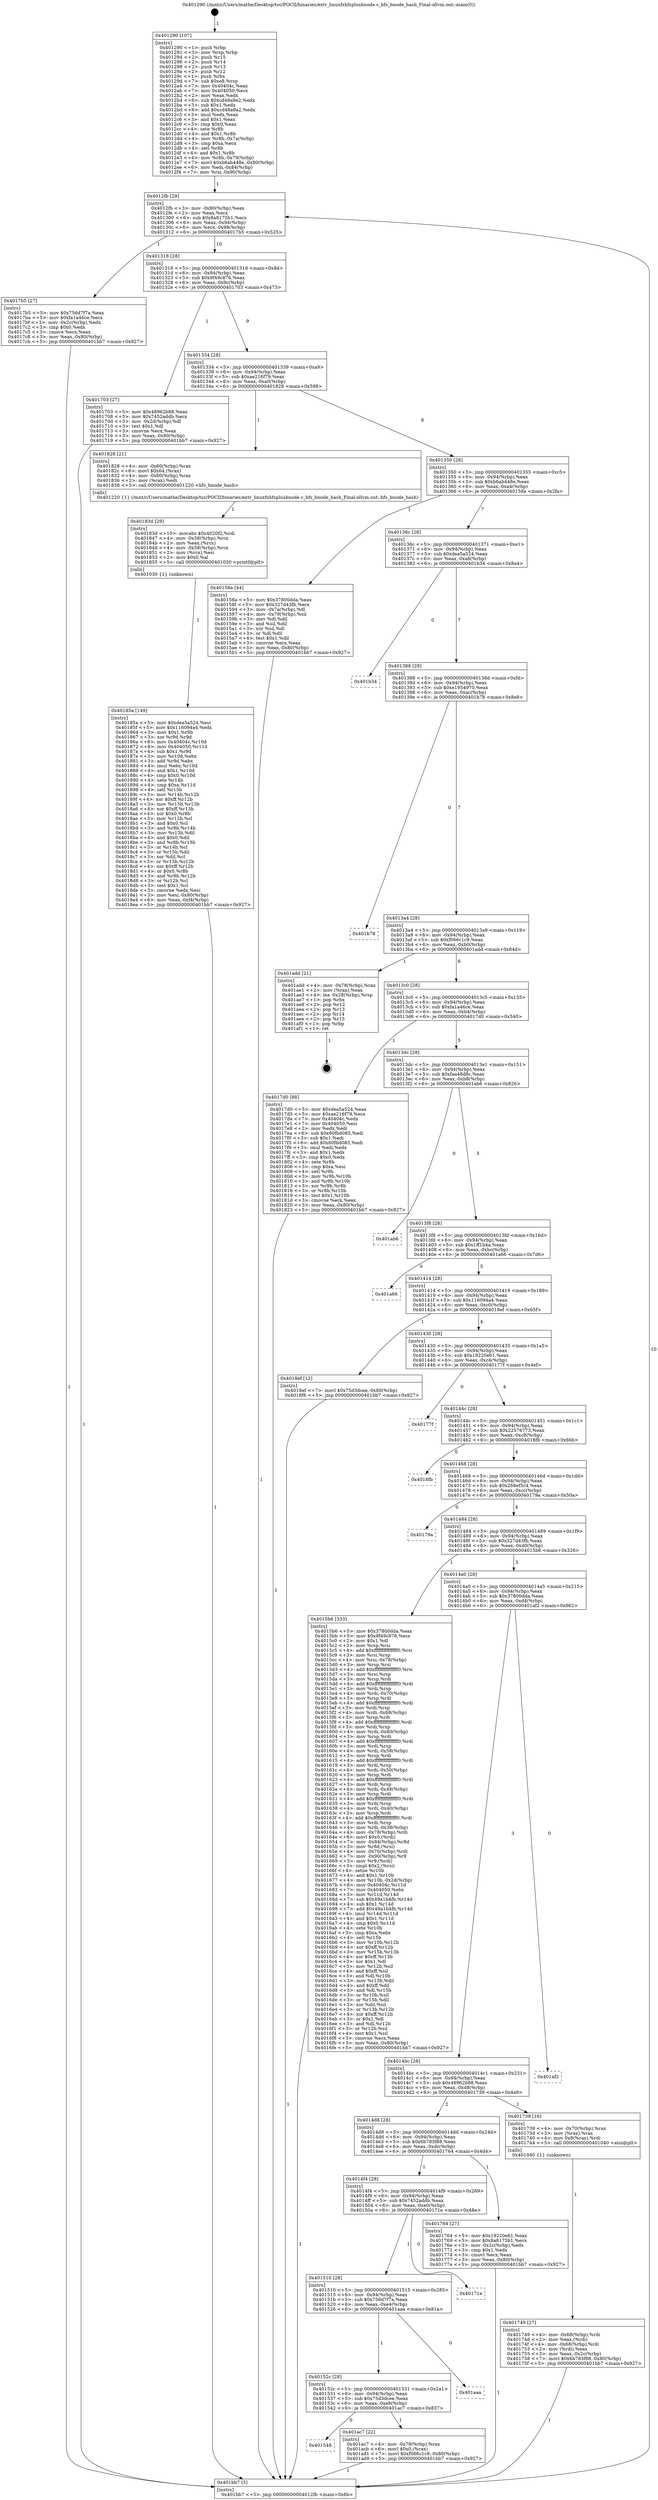 digraph "0x401290" {
  label = "0x401290 (/mnt/c/Users/mathe/Desktop/tcc/POCII/binaries/extr_linuxfshfsplusbnode.c_hfs_bnode_hash_Final-ollvm.out::main(0))"
  labelloc = "t"
  node[shape=record]

  Entry [label="",width=0.3,height=0.3,shape=circle,fillcolor=black,style=filled]
  "0x4012fb" [label="{
     0x4012fb [29]\l
     | [instrs]\l
     &nbsp;&nbsp;0x4012fb \<+3\>: mov -0x80(%rbp),%eax\l
     &nbsp;&nbsp;0x4012fe \<+2\>: mov %eax,%ecx\l
     &nbsp;&nbsp;0x401300 \<+6\>: sub $0x8a8175b1,%ecx\l
     &nbsp;&nbsp;0x401306 \<+6\>: mov %eax,-0x94(%rbp)\l
     &nbsp;&nbsp;0x40130c \<+6\>: mov %ecx,-0x98(%rbp)\l
     &nbsp;&nbsp;0x401312 \<+6\>: je 00000000004017b5 \<main+0x525\>\l
  }"]
  "0x4017b5" [label="{
     0x4017b5 [27]\l
     | [instrs]\l
     &nbsp;&nbsp;0x4017b5 \<+5\>: mov $0x756d7f7a,%eax\l
     &nbsp;&nbsp;0x4017ba \<+5\>: mov $0xfa1a46ce,%ecx\l
     &nbsp;&nbsp;0x4017bf \<+3\>: mov -0x2c(%rbp),%edx\l
     &nbsp;&nbsp;0x4017c2 \<+3\>: cmp $0x0,%edx\l
     &nbsp;&nbsp;0x4017c5 \<+3\>: cmove %ecx,%eax\l
     &nbsp;&nbsp;0x4017c8 \<+3\>: mov %eax,-0x80(%rbp)\l
     &nbsp;&nbsp;0x4017cb \<+5\>: jmp 0000000000401bb7 \<main+0x927\>\l
  }"]
  "0x401318" [label="{
     0x401318 [28]\l
     | [instrs]\l
     &nbsp;&nbsp;0x401318 \<+5\>: jmp 000000000040131d \<main+0x8d\>\l
     &nbsp;&nbsp;0x40131d \<+6\>: mov -0x94(%rbp),%eax\l
     &nbsp;&nbsp;0x401323 \<+5\>: sub $0x9f49c876,%eax\l
     &nbsp;&nbsp;0x401328 \<+6\>: mov %eax,-0x9c(%rbp)\l
     &nbsp;&nbsp;0x40132e \<+6\>: je 0000000000401703 \<main+0x473\>\l
  }"]
  Exit [label="",width=0.3,height=0.3,shape=circle,fillcolor=black,style=filled,peripheries=2]
  "0x401703" [label="{
     0x401703 [27]\l
     | [instrs]\l
     &nbsp;&nbsp;0x401703 \<+5\>: mov $0x48962b88,%eax\l
     &nbsp;&nbsp;0x401708 \<+5\>: mov $0x7452addb,%ecx\l
     &nbsp;&nbsp;0x40170d \<+3\>: mov -0x2d(%rbp),%dl\l
     &nbsp;&nbsp;0x401710 \<+3\>: test $0x1,%dl\l
     &nbsp;&nbsp;0x401713 \<+3\>: cmovne %ecx,%eax\l
     &nbsp;&nbsp;0x401716 \<+3\>: mov %eax,-0x80(%rbp)\l
     &nbsp;&nbsp;0x401719 \<+5\>: jmp 0000000000401bb7 \<main+0x927\>\l
  }"]
  "0x401334" [label="{
     0x401334 [28]\l
     | [instrs]\l
     &nbsp;&nbsp;0x401334 \<+5\>: jmp 0000000000401339 \<main+0xa9\>\l
     &nbsp;&nbsp;0x401339 \<+6\>: mov -0x94(%rbp),%eax\l
     &nbsp;&nbsp;0x40133f \<+5\>: sub $0xae216f79,%eax\l
     &nbsp;&nbsp;0x401344 \<+6\>: mov %eax,-0xa0(%rbp)\l
     &nbsp;&nbsp;0x40134a \<+6\>: je 0000000000401828 \<main+0x598\>\l
  }"]
  "0x401548" [label="{
     0x401548\l
  }", style=dashed]
  "0x401828" [label="{
     0x401828 [21]\l
     | [instrs]\l
     &nbsp;&nbsp;0x401828 \<+4\>: mov -0x60(%rbp),%rax\l
     &nbsp;&nbsp;0x40182c \<+6\>: movl $0x64,(%rax)\l
     &nbsp;&nbsp;0x401832 \<+4\>: mov -0x60(%rbp),%rax\l
     &nbsp;&nbsp;0x401836 \<+2\>: mov (%rax),%edi\l
     &nbsp;&nbsp;0x401838 \<+5\>: call 0000000000401220 \<hfs_bnode_hash\>\l
     | [calls]\l
     &nbsp;&nbsp;0x401220 \{1\} (/mnt/c/Users/mathe/Desktop/tcc/POCII/binaries/extr_linuxfshfsplusbnode.c_hfs_bnode_hash_Final-ollvm.out::hfs_bnode_hash)\l
  }"]
  "0x401350" [label="{
     0x401350 [28]\l
     | [instrs]\l
     &nbsp;&nbsp;0x401350 \<+5\>: jmp 0000000000401355 \<main+0xc5\>\l
     &nbsp;&nbsp;0x401355 \<+6\>: mov -0x94(%rbp),%eax\l
     &nbsp;&nbsp;0x40135b \<+5\>: sub $0xb6ab448e,%eax\l
     &nbsp;&nbsp;0x401360 \<+6\>: mov %eax,-0xa4(%rbp)\l
     &nbsp;&nbsp;0x401366 \<+6\>: je 000000000040158a \<main+0x2fa\>\l
  }"]
  "0x401ac7" [label="{
     0x401ac7 [22]\l
     | [instrs]\l
     &nbsp;&nbsp;0x401ac7 \<+4\>: mov -0x78(%rbp),%rax\l
     &nbsp;&nbsp;0x401acb \<+6\>: movl $0x0,(%rax)\l
     &nbsp;&nbsp;0x401ad1 \<+7\>: movl $0xf066c1c9,-0x80(%rbp)\l
     &nbsp;&nbsp;0x401ad8 \<+5\>: jmp 0000000000401bb7 \<main+0x927\>\l
  }"]
  "0x40158a" [label="{
     0x40158a [44]\l
     | [instrs]\l
     &nbsp;&nbsp;0x40158a \<+5\>: mov $0x37800dda,%eax\l
     &nbsp;&nbsp;0x40158f \<+5\>: mov $0x327d43fb,%ecx\l
     &nbsp;&nbsp;0x401594 \<+3\>: mov -0x7a(%rbp),%dl\l
     &nbsp;&nbsp;0x401597 \<+4\>: mov -0x79(%rbp),%sil\l
     &nbsp;&nbsp;0x40159b \<+3\>: mov %dl,%dil\l
     &nbsp;&nbsp;0x40159e \<+3\>: and %sil,%dil\l
     &nbsp;&nbsp;0x4015a1 \<+3\>: xor %sil,%dl\l
     &nbsp;&nbsp;0x4015a4 \<+3\>: or %dl,%dil\l
     &nbsp;&nbsp;0x4015a7 \<+4\>: test $0x1,%dil\l
     &nbsp;&nbsp;0x4015ab \<+3\>: cmovne %ecx,%eax\l
     &nbsp;&nbsp;0x4015ae \<+3\>: mov %eax,-0x80(%rbp)\l
     &nbsp;&nbsp;0x4015b1 \<+5\>: jmp 0000000000401bb7 \<main+0x927\>\l
  }"]
  "0x40136c" [label="{
     0x40136c [28]\l
     | [instrs]\l
     &nbsp;&nbsp;0x40136c \<+5\>: jmp 0000000000401371 \<main+0xe1\>\l
     &nbsp;&nbsp;0x401371 \<+6\>: mov -0x94(%rbp),%eax\l
     &nbsp;&nbsp;0x401377 \<+5\>: sub $0xdea5a524,%eax\l
     &nbsp;&nbsp;0x40137c \<+6\>: mov %eax,-0xa8(%rbp)\l
     &nbsp;&nbsp;0x401382 \<+6\>: je 0000000000401b34 \<main+0x8a4\>\l
  }"]
  "0x401bb7" [label="{
     0x401bb7 [5]\l
     | [instrs]\l
     &nbsp;&nbsp;0x401bb7 \<+5\>: jmp 00000000004012fb \<main+0x6b\>\l
  }"]
  "0x401290" [label="{
     0x401290 [107]\l
     | [instrs]\l
     &nbsp;&nbsp;0x401290 \<+1\>: push %rbp\l
     &nbsp;&nbsp;0x401291 \<+3\>: mov %rsp,%rbp\l
     &nbsp;&nbsp;0x401294 \<+2\>: push %r15\l
     &nbsp;&nbsp;0x401296 \<+2\>: push %r14\l
     &nbsp;&nbsp;0x401298 \<+2\>: push %r13\l
     &nbsp;&nbsp;0x40129a \<+2\>: push %r12\l
     &nbsp;&nbsp;0x40129c \<+1\>: push %rbx\l
     &nbsp;&nbsp;0x40129d \<+7\>: sub $0xe8,%rsp\l
     &nbsp;&nbsp;0x4012a4 \<+7\>: mov 0x40404c,%eax\l
     &nbsp;&nbsp;0x4012ab \<+7\>: mov 0x404050,%ecx\l
     &nbsp;&nbsp;0x4012b2 \<+2\>: mov %eax,%edx\l
     &nbsp;&nbsp;0x4012b4 \<+6\>: sub $0xcd48a9a2,%edx\l
     &nbsp;&nbsp;0x4012ba \<+3\>: sub $0x1,%edx\l
     &nbsp;&nbsp;0x4012bd \<+6\>: add $0xcd48a9a2,%edx\l
     &nbsp;&nbsp;0x4012c3 \<+3\>: imul %edx,%eax\l
     &nbsp;&nbsp;0x4012c6 \<+3\>: and $0x1,%eax\l
     &nbsp;&nbsp;0x4012c9 \<+3\>: cmp $0x0,%eax\l
     &nbsp;&nbsp;0x4012cc \<+4\>: sete %r8b\l
     &nbsp;&nbsp;0x4012d0 \<+4\>: and $0x1,%r8b\l
     &nbsp;&nbsp;0x4012d4 \<+4\>: mov %r8b,-0x7a(%rbp)\l
     &nbsp;&nbsp;0x4012d8 \<+3\>: cmp $0xa,%ecx\l
     &nbsp;&nbsp;0x4012db \<+4\>: setl %r8b\l
     &nbsp;&nbsp;0x4012df \<+4\>: and $0x1,%r8b\l
     &nbsp;&nbsp;0x4012e3 \<+4\>: mov %r8b,-0x79(%rbp)\l
     &nbsp;&nbsp;0x4012e7 \<+7\>: movl $0xb6ab448e,-0x80(%rbp)\l
     &nbsp;&nbsp;0x4012ee \<+6\>: mov %edi,-0x84(%rbp)\l
     &nbsp;&nbsp;0x4012f4 \<+7\>: mov %rsi,-0x90(%rbp)\l
  }"]
  "0x40152c" [label="{
     0x40152c [28]\l
     | [instrs]\l
     &nbsp;&nbsp;0x40152c \<+5\>: jmp 0000000000401531 \<main+0x2a1\>\l
     &nbsp;&nbsp;0x401531 \<+6\>: mov -0x94(%rbp),%eax\l
     &nbsp;&nbsp;0x401537 \<+5\>: sub $0x75d3dcee,%eax\l
     &nbsp;&nbsp;0x40153c \<+6\>: mov %eax,-0xe8(%rbp)\l
     &nbsp;&nbsp;0x401542 \<+6\>: je 0000000000401ac7 \<main+0x837\>\l
  }"]
  "0x401b34" [label="{
     0x401b34\l
  }", style=dashed]
  "0x401388" [label="{
     0x401388 [28]\l
     | [instrs]\l
     &nbsp;&nbsp;0x401388 \<+5\>: jmp 000000000040138d \<main+0xfd\>\l
     &nbsp;&nbsp;0x40138d \<+6\>: mov -0x94(%rbp),%eax\l
     &nbsp;&nbsp;0x401393 \<+5\>: sub $0xe1954970,%eax\l
     &nbsp;&nbsp;0x401398 \<+6\>: mov %eax,-0xac(%rbp)\l
     &nbsp;&nbsp;0x40139e \<+6\>: je 0000000000401b78 \<main+0x8e8\>\l
  }"]
  "0x401aaa" [label="{
     0x401aaa\l
  }", style=dashed]
  "0x401b78" [label="{
     0x401b78\l
  }", style=dashed]
  "0x4013a4" [label="{
     0x4013a4 [28]\l
     | [instrs]\l
     &nbsp;&nbsp;0x4013a4 \<+5\>: jmp 00000000004013a9 \<main+0x119\>\l
     &nbsp;&nbsp;0x4013a9 \<+6\>: mov -0x94(%rbp),%eax\l
     &nbsp;&nbsp;0x4013af \<+5\>: sub $0xf066c1c9,%eax\l
     &nbsp;&nbsp;0x4013b4 \<+6\>: mov %eax,-0xb0(%rbp)\l
     &nbsp;&nbsp;0x4013ba \<+6\>: je 0000000000401add \<main+0x84d\>\l
  }"]
  "0x401510" [label="{
     0x401510 [28]\l
     | [instrs]\l
     &nbsp;&nbsp;0x401510 \<+5\>: jmp 0000000000401515 \<main+0x285\>\l
     &nbsp;&nbsp;0x401515 \<+6\>: mov -0x94(%rbp),%eax\l
     &nbsp;&nbsp;0x40151b \<+5\>: sub $0x756d7f7a,%eax\l
     &nbsp;&nbsp;0x401520 \<+6\>: mov %eax,-0xe4(%rbp)\l
     &nbsp;&nbsp;0x401526 \<+6\>: je 0000000000401aaa \<main+0x81a\>\l
  }"]
  "0x401add" [label="{
     0x401add [21]\l
     | [instrs]\l
     &nbsp;&nbsp;0x401add \<+4\>: mov -0x78(%rbp),%rax\l
     &nbsp;&nbsp;0x401ae1 \<+2\>: mov (%rax),%eax\l
     &nbsp;&nbsp;0x401ae3 \<+4\>: lea -0x28(%rbp),%rsp\l
     &nbsp;&nbsp;0x401ae7 \<+1\>: pop %rbx\l
     &nbsp;&nbsp;0x401ae8 \<+2\>: pop %r12\l
     &nbsp;&nbsp;0x401aea \<+2\>: pop %r13\l
     &nbsp;&nbsp;0x401aec \<+2\>: pop %r14\l
     &nbsp;&nbsp;0x401aee \<+2\>: pop %r15\l
     &nbsp;&nbsp;0x401af0 \<+1\>: pop %rbp\l
     &nbsp;&nbsp;0x401af1 \<+1\>: ret\l
  }"]
  "0x4013c0" [label="{
     0x4013c0 [28]\l
     | [instrs]\l
     &nbsp;&nbsp;0x4013c0 \<+5\>: jmp 00000000004013c5 \<main+0x135\>\l
     &nbsp;&nbsp;0x4013c5 \<+6\>: mov -0x94(%rbp),%eax\l
     &nbsp;&nbsp;0x4013cb \<+5\>: sub $0xfa1a46ce,%eax\l
     &nbsp;&nbsp;0x4013d0 \<+6\>: mov %eax,-0xb4(%rbp)\l
     &nbsp;&nbsp;0x4013d6 \<+6\>: je 00000000004017d0 \<main+0x540\>\l
  }"]
  "0x40171e" [label="{
     0x40171e\l
  }", style=dashed]
  "0x4017d0" [label="{
     0x4017d0 [88]\l
     | [instrs]\l
     &nbsp;&nbsp;0x4017d0 \<+5\>: mov $0xdea5a524,%eax\l
     &nbsp;&nbsp;0x4017d5 \<+5\>: mov $0xae216f79,%ecx\l
     &nbsp;&nbsp;0x4017da \<+7\>: mov 0x40404c,%edx\l
     &nbsp;&nbsp;0x4017e1 \<+7\>: mov 0x404050,%esi\l
     &nbsp;&nbsp;0x4017e8 \<+2\>: mov %edx,%edi\l
     &nbsp;&nbsp;0x4017ea \<+6\>: sub $0x60fbd085,%edi\l
     &nbsp;&nbsp;0x4017f0 \<+3\>: sub $0x1,%edi\l
     &nbsp;&nbsp;0x4017f3 \<+6\>: add $0x60fbd085,%edi\l
     &nbsp;&nbsp;0x4017f9 \<+3\>: imul %edi,%edx\l
     &nbsp;&nbsp;0x4017fc \<+3\>: and $0x1,%edx\l
     &nbsp;&nbsp;0x4017ff \<+3\>: cmp $0x0,%edx\l
     &nbsp;&nbsp;0x401802 \<+4\>: sete %r8b\l
     &nbsp;&nbsp;0x401806 \<+3\>: cmp $0xa,%esi\l
     &nbsp;&nbsp;0x401809 \<+4\>: setl %r9b\l
     &nbsp;&nbsp;0x40180d \<+3\>: mov %r8b,%r10b\l
     &nbsp;&nbsp;0x401810 \<+3\>: and %r9b,%r10b\l
     &nbsp;&nbsp;0x401813 \<+3\>: xor %r9b,%r8b\l
     &nbsp;&nbsp;0x401816 \<+3\>: or %r8b,%r10b\l
     &nbsp;&nbsp;0x401819 \<+4\>: test $0x1,%r10b\l
     &nbsp;&nbsp;0x40181d \<+3\>: cmovne %ecx,%eax\l
     &nbsp;&nbsp;0x401820 \<+3\>: mov %eax,-0x80(%rbp)\l
     &nbsp;&nbsp;0x401823 \<+5\>: jmp 0000000000401bb7 \<main+0x927\>\l
  }"]
  "0x4013dc" [label="{
     0x4013dc [28]\l
     | [instrs]\l
     &nbsp;&nbsp;0x4013dc \<+5\>: jmp 00000000004013e1 \<main+0x151\>\l
     &nbsp;&nbsp;0x4013e1 \<+6\>: mov -0x94(%rbp),%eax\l
     &nbsp;&nbsp;0x4013e7 \<+5\>: sub $0xfaa48d8c,%eax\l
     &nbsp;&nbsp;0x4013ec \<+6\>: mov %eax,-0xb8(%rbp)\l
     &nbsp;&nbsp;0x4013f2 \<+6\>: je 0000000000401ab6 \<main+0x826\>\l
  }"]
  "0x40185a" [label="{
     0x40185a [149]\l
     | [instrs]\l
     &nbsp;&nbsp;0x40185a \<+5\>: mov $0xdea5a524,%esi\l
     &nbsp;&nbsp;0x40185f \<+5\>: mov $0x116094a4,%edx\l
     &nbsp;&nbsp;0x401864 \<+3\>: mov $0x1,%r8b\l
     &nbsp;&nbsp;0x401867 \<+3\>: xor %r9d,%r9d\l
     &nbsp;&nbsp;0x40186a \<+8\>: mov 0x40404c,%r10d\l
     &nbsp;&nbsp;0x401872 \<+8\>: mov 0x404050,%r11d\l
     &nbsp;&nbsp;0x40187a \<+4\>: sub $0x1,%r9d\l
     &nbsp;&nbsp;0x40187e \<+3\>: mov %r10d,%ebx\l
     &nbsp;&nbsp;0x401881 \<+3\>: add %r9d,%ebx\l
     &nbsp;&nbsp;0x401884 \<+4\>: imul %ebx,%r10d\l
     &nbsp;&nbsp;0x401888 \<+4\>: and $0x1,%r10d\l
     &nbsp;&nbsp;0x40188c \<+4\>: cmp $0x0,%r10d\l
     &nbsp;&nbsp;0x401890 \<+4\>: sete %r14b\l
     &nbsp;&nbsp;0x401894 \<+4\>: cmp $0xa,%r11d\l
     &nbsp;&nbsp;0x401898 \<+4\>: setl %r15b\l
     &nbsp;&nbsp;0x40189c \<+3\>: mov %r14b,%r12b\l
     &nbsp;&nbsp;0x40189f \<+4\>: xor $0xff,%r12b\l
     &nbsp;&nbsp;0x4018a3 \<+3\>: mov %r15b,%r13b\l
     &nbsp;&nbsp;0x4018a6 \<+4\>: xor $0xff,%r13b\l
     &nbsp;&nbsp;0x4018aa \<+4\>: xor $0x0,%r8b\l
     &nbsp;&nbsp;0x4018ae \<+3\>: mov %r12b,%cl\l
     &nbsp;&nbsp;0x4018b1 \<+3\>: and $0x0,%cl\l
     &nbsp;&nbsp;0x4018b4 \<+3\>: and %r8b,%r14b\l
     &nbsp;&nbsp;0x4018b7 \<+3\>: mov %r13b,%dil\l
     &nbsp;&nbsp;0x4018ba \<+4\>: and $0x0,%dil\l
     &nbsp;&nbsp;0x4018be \<+3\>: and %r8b,%r15b\l
     &nbsp;&nbsp;0x4018c1 \<+3\>: or %r14b,%cl\l
     &nbsp;&nbsp;0x4018c4 \<+3\>: or %r15b,%dil\l
     &nbsp;&nbsp;0x4018c7 \<+3\>: xor %dil,%cl\l
     &nbsp;&nbsp;0x4018ca \<+3\>: or %r13b,%r12b\l
     &nbsp;&nbsp;0x4018cd \<+4\>: xor $0xff,%r12b\l
     &nbsp;&nbsp;0x4018d1 \<+4\>: or $0x0,%r8b\l
     &nbsp;&nbsp;0x4018d5 \<+3\>: and %r8b,%r12b\l
     &nbsp;&nbsp;0x4018d8 \<+3\>: or %r12b,%cl\l
     &nbsp;&nbsp;0x4018db \<+3\>: test $0x1,%cl\l
     &nbsp;&nbsp;0x4018de \<+3\>: cmovne %edx,%esi\l
     &nbsp;&nbsp;0x4018e1 \<+3\>: mov %esi,-0x80(%rbp)\l
     &nbsp;&nbsp;0x4018e4 \<+6\>: mov %eax,-0xf4(%rbp)\l
     &nbsp;&nbsp;0x4018ea \<+5\>: jmp 0000000000401bb7 \<main+0x927\>\l
  }"]
  "0x401ab6" [label="{
     0x401ab6\l
  }", style=dashed]
  "0x4013f8" [label="{
     0x4013f8 [28]\l
     | [instrs]\l
     &nbsp;&nbsp;0x4013f8 \<+5\>: jmp 00000000004013fd \<main+0x16d\>\l
     &nbsp;&nbsp;0x4013fd \<+6\>: mov -0x94(%rbp),%eax\l
     &nbsp;&nbsp;0x401403 \<+5\>: sub $0x1ff1b4a,%eax\l
     &nbsp;&nbsp;0x401408 \<+6\>: mov %eax,-0xbc(%rbp)\l
     &nbsp;&nbsp;0x40140e \<+6\>: je 0000000000401a66 \<main+0x7d6\>\l
  }"]
  "0x40183d" [label="{
     0x40183d [29]\l
     | [instrs]\l
     &nbsp;&nbsp;0x40183d \<+10\>: movabs $0x4020f2,%rdi\l
     &nbsp;&nbsp;0x401847 \<+4\>: mov -0x58(%rbp),%rcx\l
     &nbsp;&nbsp;0x40184b \<+2\>: mov %eax,(%rcx)\l
     &nbsp;&nbsp;0x40184d \<+4\>: mov -0x58(%rbp),%rcx\l
     &nbsp;&nbsp;0x401851 \<+2\>: mov (%rcx),%esi\l
     &nbsp;&nbsp;0x401853 \<+2\>: mov $0x0,%al\l
     &nbsp;&nbsp;0x401855 \<+5\>: call 0000000000401030 \<printf@plt\>\l
     | [calls]\l
     &nbsp;&nbsp;0x401030 \{1\} (unknown)\l
  }"]
  "0x401a66" [label="{
     0x401a66\l
  }", style=dashed]
  "0x401414" [label="{
     0x401414 [28]\l
     | [instrs]\l
     &nbsp;&nbsp;0x401414 \<+5\>: jmp 0000000000401419 \<main+0x189\>\l
     &nbsp;&nbsp;0x401419 \<+6\>: mov -0x94(%rbp),%eax\l
     &nbsp;&nbsp;0x40141f \<+5\>: sub $0x116094a4,%eax\l
     &nbsp;&nbsp;0x401424 \<+6\>: mov %eax,-0xc0(%rbp)\l
     &nbsp;&nbsp;0x40142a \<+6\>: je 00000000004018ef \<main+0x65f\>\l
  }"]
  "0x4014f4" [label="{
     0x4014f4 [28]\l
     | [instrs]\l
     &nbsp;&nbsp;0x4014f4 \<+5\>: jmp 00000000004014f9 \<main+0x269\>\l
     &nbsp;&nbsp;0x4014f9 \<+6\>: mov -0x94(%rbp),%eax\l
     &nbsp;&nbsp;0x4014ff \<+5\>: sub $0x7452addb,%eax\l
     &nbsp;&nbsp;0x401504 \<+6\>: mov %eax,-0xe0(%rbp)\l
     &nbsp;&nbsp;0x40150a \<+6\>: je 000000000040171e \<main+0x48e\>\l
  }"]
  "0x4018ef" [label="{
     0x4018ef [12]\l
     | [instrs]\l
     &nbsp;&nbsp;0x4018ef \<+7\>: movl $0x75d3dcee,-0x80(%rbp)\l
     &nbsp;&nbsp;0x4018f6 \<+5\>: jmp 0000000000401bb7 \<main+0x927\>\l
  }"]
  "0x401430" [label="{
     0x401430 [28]\l
     | [instrs]\l
     &nbsp;&nbsp;0x401430 \<+5\>: jmp 0000000000401435 \<main+0x1a5\>\l
     &nbsp;&nbsp;0x401435 \<+6\>: mov -0x94(%rbp),%eax\l
     &nbsp;&nbsp;0x40143b \<+5\>: sub $0x19220e61,%eax\l
     &nbsp;&nbsp;0x401440 \<+6\>: mov %eax,-0xc4(%rbp)\l
     &nbsp;&nbsp;0x401446 \<+6\>: je 000000000040177f \<main+0x4ef\>\l
  }"]
  "0x401764" [label="{
     0x401764 [27]\l
     | [instrs]\l
     &nbsp;&nbsp;0x401764 \<+5\>: mov $0x19220e61,%eax\l
     &nbsp;&nbsp;0x401769 \<+5\>: mov $0x8a8175b1,%ecx\l
     &nbsp;&nbsp;0x40176e \<+3\>: mov -0x2c(%rbp),%edx\l
     &nbsp;&nbsp;0x401771 \<+3\>: cmp $0x1,%edx\l
     &nbsp;&nbsp;0x401774 \<+3\>: cmovl %ecx,%eax\l
     &nbsp;&nbsp;0x401777 \<+3\>: mov %eax,-0x80(%rbp)\l
     &nbsp;&nbsp;0x40177a \<+5\>: jmp 0000000000401bb7 \<main+0x927\>\l
  }"]
  "0x40177f" [label="{
     0x40177f\l
  }", style=dashed]
  "0x40144c" [label="{
     0x40144c [28]\l
     | [instrs]\l
     &nbsp;&nbsp;0x40144c \<+5\>: jmp 0000000000401451 \<main+0x1c1\>\l
     &nbsp;&nbsp;0x401451 \<+6\>: mov -0x94(%rbp),%eax\l
     &nbsp;&nbsp;0x401457 \<+5\>: sub $0x22576773,%eax\l
     &nbsp;&nbsp;0x40145c \<+6\>: mov %eax,-0xc8(%rbp)\l
     &nbsp;&nbsp;0x401462 \<+6\>: je 00000000004018fb \<main+0x66b\>\l
  }"]
  "0x401749" [label="{
     0x401749 [27]\l
     | [instrs]\l
     &nbsp;&nbsp;0x401749 \<+4\>: mov -0x68(%rbp),%rdi\l
     &nbsp;&nbsp;0x40174d \<+2\>: mov %eax,(%rdi)\l
     &nbsp;&nbsp;0x40174f \<+4\>: mov -0x68(%rbp),%rdi\l
     &nbsp;&nbsp;0x401753 \<+2\>: mov (%rdi),%eax\l
     &nbsp;&nbsp;0x401755 \<+3\>: mov %eax,-0x2c(%rbp)\l
     &nbsp;&nbsp;0x401758 \<+7\>: movl $0x6b783f88,-0x80(%rbp)\l
     &nbsp;&nbsp;0x40175f \<+5\>: jmp 0000000000401bb7 \<main+0x927\>\l
  }"]
  "0x4018fb" [label="{
     0x4018fb\l
  }", style=dashed]
  "0x401468" [label="{
     0x401468 [28]\l
     | [instrs]\l
     &nbsp;&nbsp;0x401468 \<+5\>: jmp 000000000040146d \<main+0x1dd\>\l
     &nbsp;&nbsp;0x40146d \<+6\>: mov -0x94(%rbp),%eax\l
     &nbsp;&nbsp;0x401473 \<+5\>: sub $0x268ef5c4,%eax\l
     &nbsp;&nbsp;0x401478 \<+6\>: mov %eax,-0xcc(%rbp)\l
     &nbsp;&nbsp;0x40147e \<+6\>: je 000000000040179a \<main+0x50a\>\l
  }"]
  "0x4014d8" [label="{
     0x4014d8 [28]\l
     | [instrs]\l
     &nbsp;&nbsp;0x4014d8 \<+5\>: jmp 00000000004014dd \<main+0x24d\>\l
     &nbsp;&nbsp;0x4014dd \<+6\>: mov -0x94(%rbp),%eax\l
     &nbsp;&nbsp;0x4014e3 \<+5\>: sub $0x6b783f88,%eax\l
     &nbsp;&nbsp;0x4014e8 \<+6\>: mov %eax,-0xdc(%rbp)\l
     &nbsp;&nbsp;0x4014ee \<+6\>: je 0000000000401764 \<main+0x4d4\>\l
  }"]
  "0x40179a" [label="{
     0x40179a\l
  }", style=dashed]
  "0x401484" [label="{
     0x401484 [28]\l
     | [instrs]\l
     &nbsp;&nbsp;0x401484 \<+5\>: jmp 0000000000401489 \<main+0x1f9\>\l
     &nbsp;&nbsp;0x401489 \<+6\>: mov -0x94(%rbp),%eax\l
     &nbsp;&nbsp;0x40148f \<+5\>: sub $0x327d43fb,%eax\l
     &nbsp;&nbsp;0x401494 \<+6\>: mov %eax,-0xd0(%rbp)\l
     &nbsp;&nbsp;0x40149a \<+6\>: je 00000000004015b6 \<main+0x326\>\l
  }"]
  "0x401739" [label="{
     0x401739 [16]\l
     | [instrs]\l
     &nbsp;&nbsp;0x401739 \<+4\>: mov -0x70(%rbp),%rax\l
     &nbsp;&nbsp;0x40173d \<+3\>: mov (%rax),%rax\l
     &nbsp;&nbsp;0x401740 \<+4\>: mov 0x8(%rax),%rdi\l
     &nbsp;&nbsp;0x401744 \<+5\>: call 0000000000401040 \<atoi@plt\>\l
     | [calls]\l
     &nbsp;&nbsp;0x401040 \{1\} (unknown)\l
  }"]
  "0x4015b6" [label="{
     0x4015b6 [333]\l
     | [instrs]\l
     &nbsp;&nbsp;0x4015b6 \<+5\>: mov $0x37800dda,%eax\l
     &nbsp;&nbsp;0x4015bb \<+5\>: mov $0x9f49c876,%ecx\l
     &nbsp;&nbsp;0x4015c0 \<+2\>: mov $0x1,%dl\l
     &nbsp;&nbsp;0x4015c2 \<+3\>: mov %rsp,%rsi\l
     &nbsp;&nbsp;0x4015c5 \<+4\>: add $0xfffffffffffffff0,%rsi\l
     &nbsp;&nbsp;0x4015c9 \<+3\>: mov %rsi,%rsp\l
     &nbsp;&nbsp;0x4015cc \<+4\>: mov %rsi,-0x78(%rbp)\l
     &nbsp;&nbsp;0x4015d0 \<+3\>: mov %rsp,%rsi\l
     &nbsp;&nbsp;0x4015d3 \<+4\>: add $0xfffffffffffffff0,%rsi\l
     &nbsp;&nbsp;0x4015d7 \<+3\>: mov %rsi,%rsp\l
     &nbsp;&nbsp;0x4015da \<+3\>: mov %rsp,%rdi\l
     &nbsp;&nbsp;0x4015dd \<+4\>: add $0xfffffffffffffff0,%rdi\l
     &nbsp;&nbsp;0x4015e1 \<+3\>: mov %rdi,%rsp\l
     &nbsp;&nbsp;0x4015e4 \<+4\>: mov %rdi,-0x70(%rbp)\l
     &nbsp;&nbsp;0x4015e8 \<+3\>: mov %rsp,%rdi\l
     &nbsp;&nbsp;0x4015eb \<+4\>: add $0xfffffffffffffff0,%rdi\l
     &nbsp;&nbsp;0x4015ef \<+3\>: mov %rdi,%rsp\l
     &nbsp;&nbsp;0x4015f2 \<+4\>: mov %rdi,-0x68(%rbp)\l
     &nbsp;&nbsp;0x4015f6 \<+3\>: mov %rsp,%rdi\l
     &nbsp;&nbsp;0x4015f9 \<+4\>: add $0xfffffffffffffff0,%rdi\l
     &nbsp;&nbsp;0x4015fd \<+3\>: mov %rdi,%rsp\l
     &nbsp;&nbsp;0x401600 \<+4\>: mov %rdi,-0x60(%rbp)\l
     &nbsp;&nbsp;0x401604 \<+3\>: mov %rsp,%rdi\l
     &nbsp;&nbsp;0x401607 \<+4\>: add $0xfffffffffffffff0,%rdi\l
     &nbsp;&nbsp;0x40160b \<+3\>: mov %rdi,%rsp\l
     &nbsp;&nbsp;0x40160e \<+4\>: mov %rdi,-0x58(%rbp)\l
     &nbsp;&nbsp;0x401612 \<+3\>: mov %rsp,%rdi\l
     &nbsp;&nbsp;0x401615 \<+4\>: add $0xfffffffffffffff0,%rdi\l
     &nbsp;&nbsp;0x401619 \<+3\>: mov %rdi,%rsp\l
     &nbsp;&nbsp;0x40161c \<+4\>: mov %rdi,-0x50(%rbp)\l
     &nbsp;&nbsp;0x401620 \<+3\>: mov %rsp,%rdi\l
     &nbsp;&nbsp;0x401623 \<+4\>: add $0xfffffffffffffff0,%rdi\l
     &nbsp;&nbsp;0x401627 \<+3\>: mov %rdi,%rsp\l
     &nbsp;&nbsp;0x40162a \<+4\>: mov %rdi,-0x48(%rbp)\l
     &nbsp;&nbsp;0x40162e \<+3\>: mov %rsp,%rdi\l
     &nbsp;&nbsp;0x401631 \<+4\>: add $0xfffffffffffffff0,%rdi\l
     &nbsp;&nbsp;0x401635 \<+3\>: mov %rdi,%rsp\l
     &nbsp;&nbsp;0x401638 \<+4\>: mov %rdi,-0x40(%rbp)\l
     &nbsp;&nbsp;0x40163c \<+3\>: mov %rsp,%rdi\l
     &nbsp;&nbsp;0x40163f \<+4\>: add $0xfffffffffffffff0,%rdi\l
     &nbsp;&nbsp;0x401643 \<+3\>: mov %rdi,%rsp\l
     &nbsp;&nbsp;0x401646 \<+4\>: mov %rdi,-0x38(%rbp)\l
     &nbsp;&nbsp;0x40164a \<+4\>: mov -0x78(%rbp),%rdi\l
     &nbsp;&nbsp;0x40164e \<+6\>: movl $0x0,(%rdi)\l
     &nbsp;&nbsp;0x401654 \<+7\>: mov -0x84(%rbp),%r8d\l
     &nbsp;&nbsp;0x40165b \<+3\>: mov %r8d,(%rsi)\l
     &nbsp;&nbsp;0x40165e \<+4\>: mov -0x70(%rbp),%rdi\l
     &nbsp;&nbsp;0x401662 \<+7\>: mov -0x90(%rbp),%r9\l
     &nbsp;&nbsp;0x401669 \<+3\>: mov %r9,(%rdi)\l
     &nbsp;&nbsp;0x40166c \<+3\>: cmpl $0x2,(%rsi)\l
     &nbsp;&nbsp;0x40166f \<+4\>: setne %r10b\l
     &nbsp;&nbsp;0x401673 \<+4\>: and $0x1,%r10b\l
     &nbsp;&nbsp;0x401677 \<+4\>: mov %r10b,-0x2d(%rbp)\l
     &nbsp;&nbsp;0x40167b \<+8\>: mov 0x40404c,%r11d\l
     &nbsp;&nbsp;0x401683 \<+7\>: mov 0x404050,%ebx\l
     &nbsp;&nbsp;0x40168a \<+3\>: mov %r11d,%r14d\l
     &nbsp;&nbsp;0x40168d \<+7\>: sub $0x49a1b4fb,%r14d\l
     &nbsp;&nbsp;0x401694 \<+4\>: sub $0x1,%r14d\l
     &nbsp;&nbsp;0x401698 \<+7\>: add $0x49a1b4fb,%r14d\l
     &nbsp;&nbsp;0x40169f \<+4\>: imul %r14d,%r11d\l
     &nbsp;&nbsp;0x4016a3 \<+4\>: and $0x1,%r11d\l
     &nbsp;&nbsp;0x4016a7 \<+4\>: cmp $0x0,%r11d\l
     &nbsp;&nbsp;0x4016ab \<+4\>: sete %r10b\l
     &nbsp;&nbsp;0x4016af \<+3\>: cmp $0xa,%ebx\l
     &nbsp;&nbsp;0x4016b2 \<+4\>: setl %r15b\l
     &nbsp;&nbsp;0x4016b6 \<+3\>: mov %r10b,%r12b\l
     &nbsp;&nbsp;0x4016b9 \<+4\>: xor $0xff,%r12b\l
     &nbsp;&nbsp;0x4016bd \<+3\>: mov %r15b,%r13b\l
     &nbsp;&nbsp;0x4016c0 \<+4\>: xor $0xff,%r13b\l
     &nbsp;&nbsp;0x4016c4 \<+3\>: xor $0x1,%dl\l
     &nbsp;&nbsp;0x4016c7 \<+3\>: mov %r12b,%sil\l
     &nbsp;&nbsp;0x4016ca \<+4\>: and $0xff,%sil\l
     &nbsp;&nbsp;0x4016ce \<+3\>: and %dl,%r10b\l
     &nbsp;&nbsp;0x4016d1 \<+3\>: mov %r13b,%dil\l
     &nbsp;&nbsp;0x4016d4 \<+4\>: and $0xff,%dil\l
     &nbsp;&nbsp;0x4016d8 \<+3\>: and %dl,%r15b\l
     &nbsp;&nbsp;0x4016db \<+3\>: or %r10b,%sil\l
     &nbsp;&nbsp;0x4016de \<+3\>: or %r15b,%dil\l
     &nbsp;&nbsp;0x4016e1 \<+3\>: xor %dil,%sil\l
     &nbsp;&nbsp;0x4016e4 \<+3\>: or %r13b,%r12b\l
     &nbsp;&nbsp;0x4016e7 \<+4\>: xor $0xff,%r12b\l
     &nbsp;&nbsp;0x4016eb \<+3\>: or $0x1,%dl\l
     &nbsp;&nbsp;0x4016ee \<+3\>: and %dl,%r12b\l
     &nbsp;&nbsp;0x4016f1 \<+3\>: or %r12b,%sil\l
     &nbsp;&nbsp;0x4016f4 \<+4\>: test $0x1,%sil\l
     &nbsp;&nbsp;0x4016f8 \<+3\>: cmovne %ecx,%eax\l
     &nbsp;&nbsp;0x4016fb \<+3\>: mov %eax,-0x80(%rbp)\l
     &nbsp;&nbsp;0x4016fe \<+5\>: jmp 0000000000401bb7 \<main+0x927\>\l
  }"]
  "0x4014a0" [label="{
     0x4014a0 [28]\l
     | [instrs]\l
     &nbsp;&nbsp;0x4014a0 \<+5\>: jmp 00000000004014a5 \<main+0x215\>\l
     &nbsp;&nbsp;0x4014a5 \<+6\>: mov -0x94(%rbp),%eax\l
     &nbsp;&nbsp;0x4014ab \<+5\>: sub $0x37800dda,%eax\l
     &nbsp;&nbsp;0x4014b0 \<+6\>: mov %eax,-0xd4(%rbp)\l
     &nbsp;&nbsp;0x4014b6 \<+6\>: je 0000000000401af2 \<main+0x862\>\l
  }"]
  "0x4014bc" [label="{
     0x4014bc [28]\l
     | [instrs]\l
     &nbsp;&nbsp;0x4014bc \<+5\>: jmp 00000000004014c1 \<main+0x231\>\l
     &nbsp;&nbsp;0x4014c1 \<+6\>: mov -0x94(%rbp),%eax\l
     &nbsp;&nbsp;0x4014c7 \<+5\>: sub $0x48962b88,%eax\l
     &nbsp;&nbsp;0x4014cc \<+6\>: mov %eax,-0xd8(%rbp)\l
     &nbsp;&nbsp;0x4014d2 \<+6\>: je 0000000000401739 \<main+0x4a9\>\l
  }"]
  "0x401af2" [label="{
     0x401af2\l
  }", style=dashed]
  Entry -> "0x401290" [label=" 1"]
  "0x4012fb" -> "0x4017b5" [label=" 1"]
  "0x4012fb" -> "0x401318" [label=" 10"]
  "0x401add" -> Exit [label=" 1"]
  "0x401318" -> "0x401703" [label=" 1"]
  "0x401318" -> "0x401334" [label=" 9"]
  "0x401ac7" -> "0x401bb7" [label=" 1"]
  "0x401334" -> "0x401828" [label=" 1"]
  "0x401334" -> "0x401350" [label=" 8"]
  "0x40152c" -> "0x401548" [label=" 0"]
  "0x401350" -> "0x40158a" [label=" 1"]
  "0x401350" -> "0x40136c" [label=" 7"]
  "0x40158a" -> "0x401bb7" [label=" 1"]
  "0x401290" -> "0x4012fb" [label=" 1"]
  "0x401bb7" -> "0x4012fb" [label=" 10"]
  "0x40152c" -> "0x401ac7" [label=" 1"]
  "0x40136c" -> "0x401b34" [label=" 0"]
  "0x40136c" -> "0x401388" [label=" 7"]
  "0x401510" -> "0x40152c" [label=" 1"]
  "0x401388" -> "0x401b78" [label=" 0"]
  "0x401388" -> "0x4013a4" [label=" 7"]
  "0x401510" -> "0x401aaa" [label=" 0"]
  "0x4013a4" -> "0x401add" [label=" 1"]
  "0x4013a4" -> "0x4013c0" [label=" 6"]
  "0x4014f4" -> "0x401510" [label=" 1"]
  "0x4013c0" -> "0x4017d0" [label=" 1"]
  "0x4013c0" -> "0x4013dc" [label=" 5"]
  "0x4014f4" -> "0x40171e" [label=" 0"]
  "0x4013dc" -> "0x401ab6" [label=" 0"]
  "0x4013dc" -> "0x4013f8" [label=" 5"]
  "0x4018ef" -> "0x401bb7" [label=" 1"]
  "0x4013f8" -> "0x401a66" [label=" 0"]
  "0x4013f8" -> "0x401414" [label=" 5"]
  "0x40185a" -> "0x401bb7" [label=" 1"]
  "0x401414" -> "0x4018ef" [label=" 1"]
  "0x401414" -> "0x401430" [label=" 4"]
  "0x40183d" -> "0x40185a" [label=" 1"]
  "0x401430" -> "0x40177f" [label=" 0"]
  "0x401430" -> "0x40144c" [label=" 4"]
  "0x401828" -> "0x40183d" [label=" 1"]
  "0x40144c" -> "0x4018fb" [label=" 0"]
  "0x40144c" -> "0x401468" [label=" 4"]
  "0x4017b5" -> "0x401bb7" [label=" 1"]
  "0x401468" -> "0x40179a" [label=" 0"]
  "0x401468" -> "0x401484" [label=" 4"]
  "0x401764" -> "0x401bb7" [label=" 1"]
  "0x401484" -> "0x4015b6" [label=" 1"]
  "0x401484" -> "0x4014a0" [label=" 3"]
  "0x4014d8" -> "0x4014f4" [label=" 1"]
  "0x4015b6" -> "0x401bb7" [label=" 1"]
  "0x401703" -> "0x401bb7" [label=" 1"]
  "0x4017d0" -> "0x401bb7" [label=" 1"]
  "0x4014a0" -> "0x401af2" [label=" 0"]
  "0x4014a0" -> "0x4014bc" [label=" 3"]
  "0x4014d8" -> "0x401764" [label=" 1"]
  "0x4014bc" -> "0x401739" [label=" 1"]
  "0x4014bc" -> "0x4014d8" [label=" 2"]
  "0x401739" -> "0x401749" [label=" 1"]
  "0x401749" -> "0x401bb7" [label=" 1"]
}
